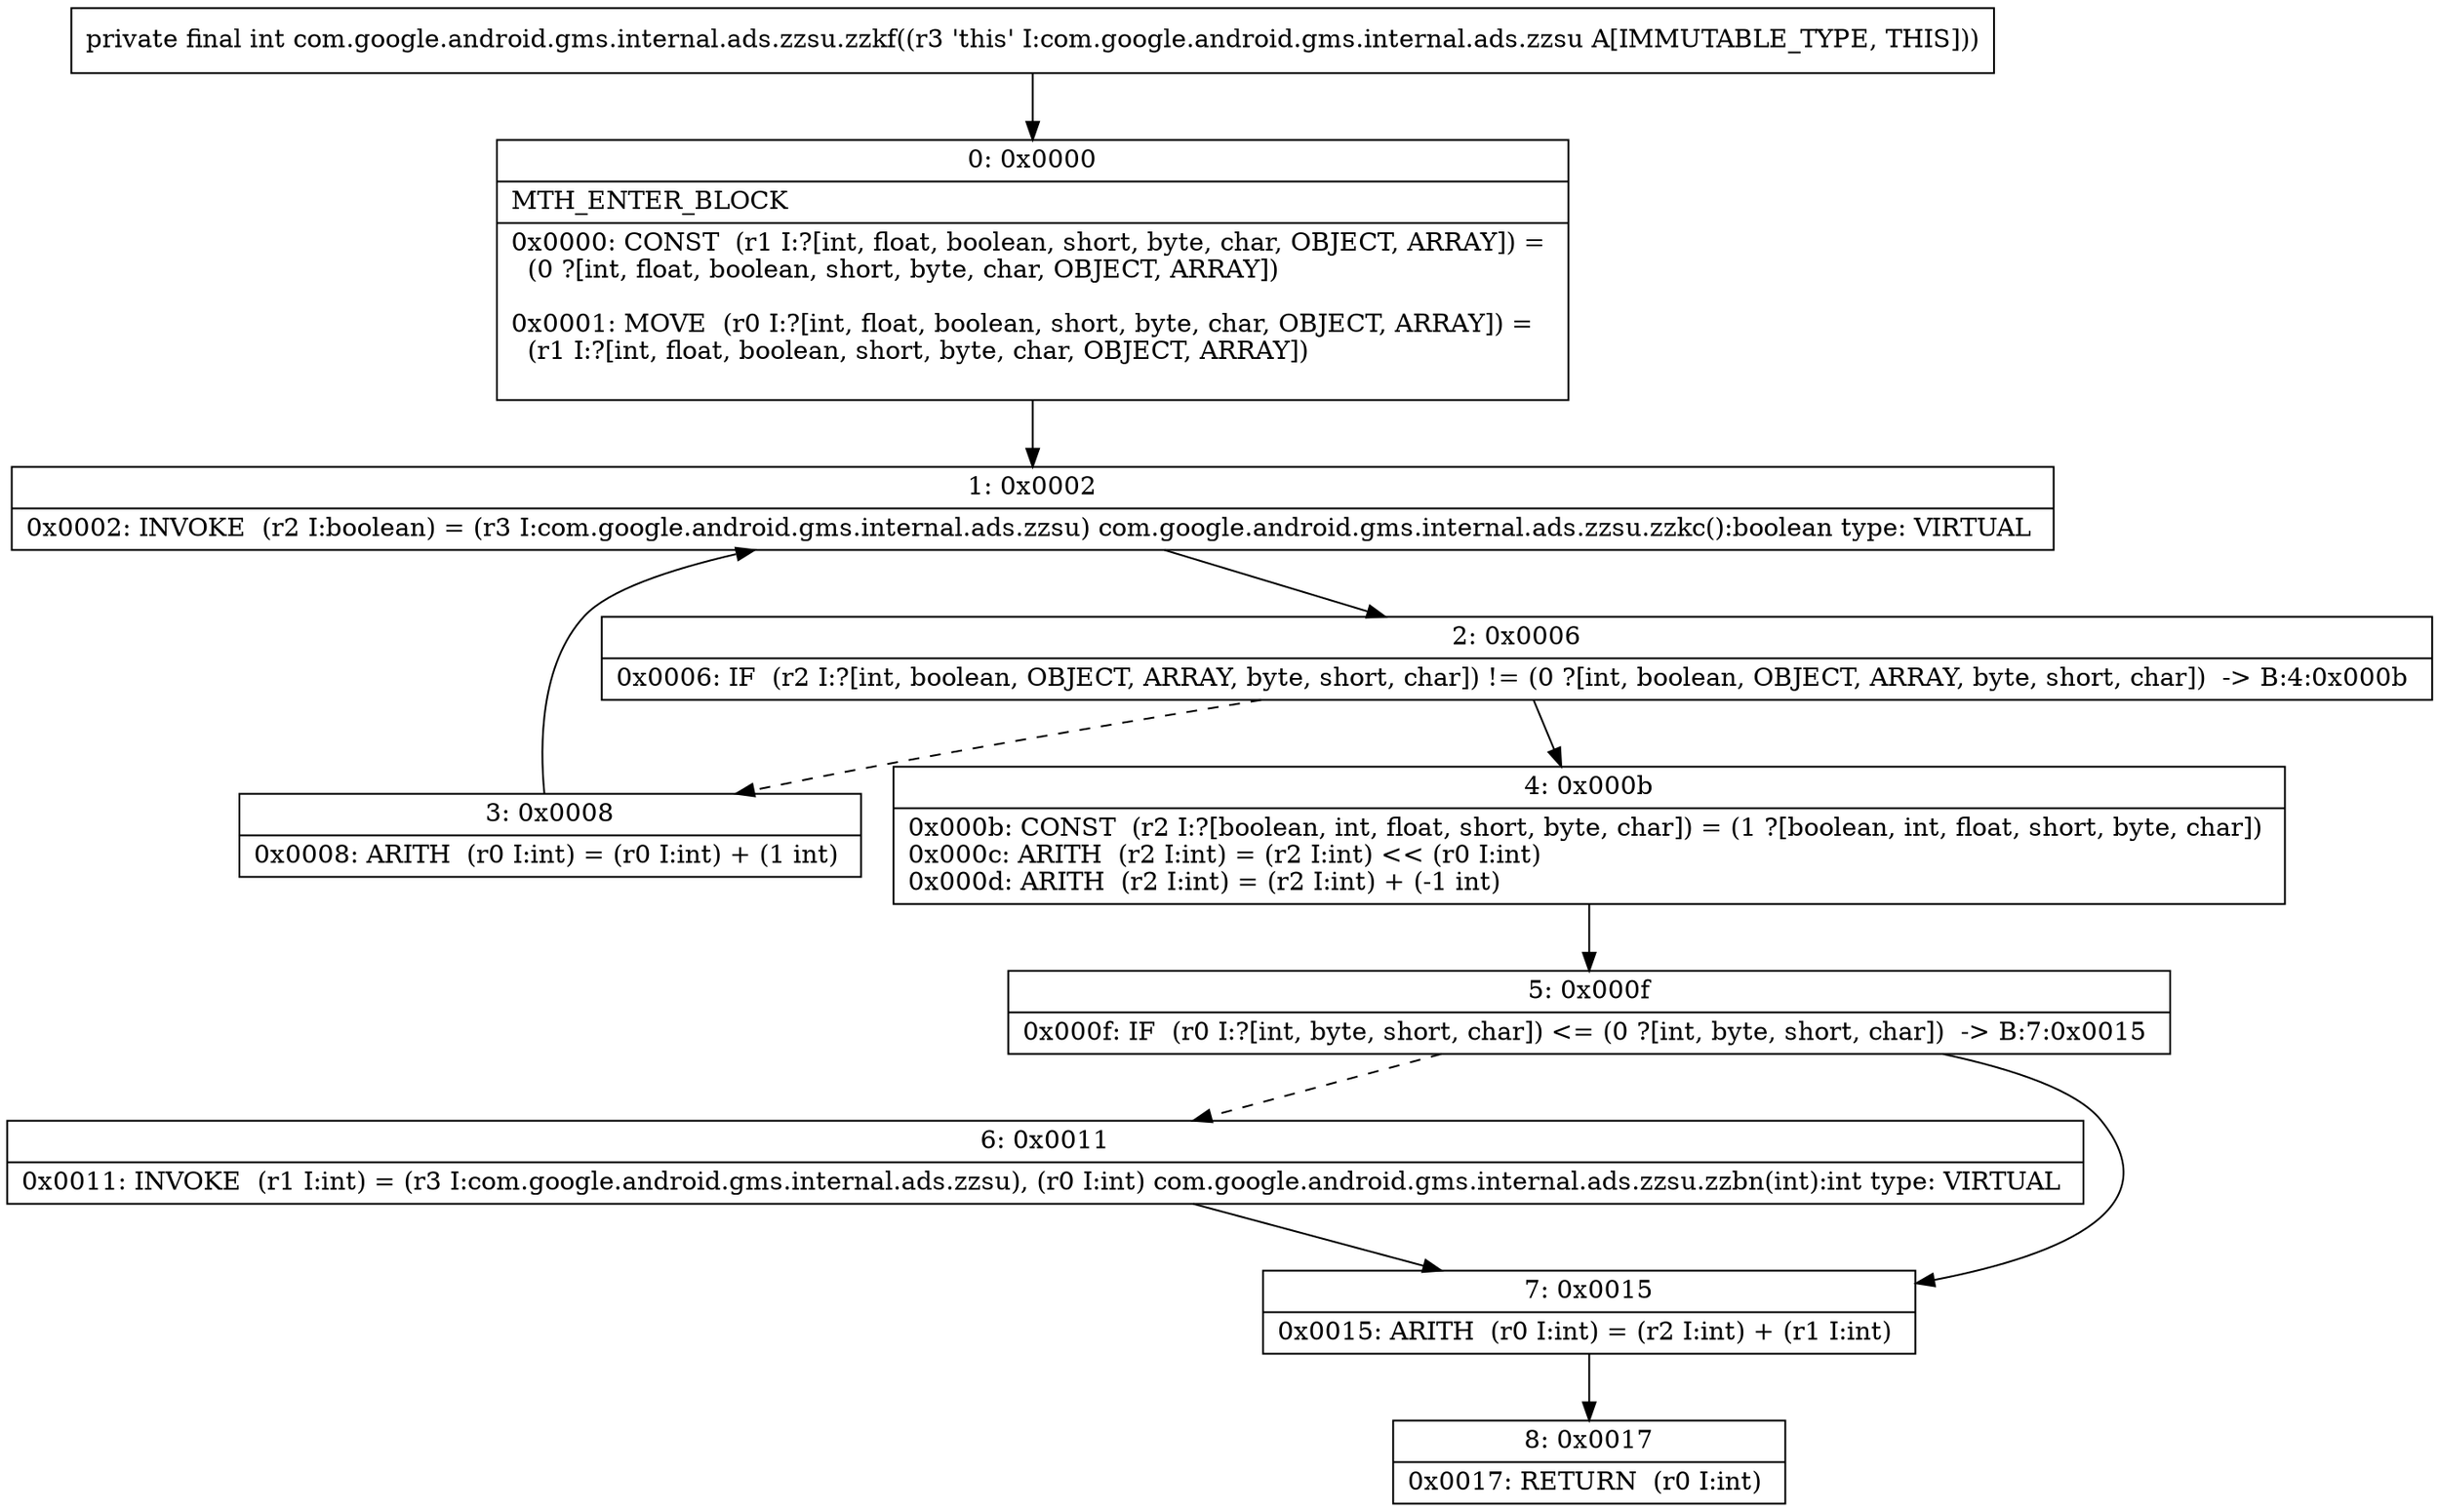 digraph "CFG forcom.google.android.gms.internal.ads.zzsu.zzkf()I" {
Node_0 [shape=record,label="{0\:\ 0x0000|MTH_ENTER_BLOCK\l|0x0000: CONST  (r1 I:?[int, float, boolean, short, byte, char, OBJECT, ARRAY]) = \l  (0 ?[int, float, boolean, short, byte, char, OBJECT, ARRAY])\l \l0x0001: MOVE  (r0 I:?[int, float, boolean, short, byte, char, OBJECT, ARRAY]) = \l  (r1 I:?[int, float, boolean, short, byte, char, OBJECT, ARRAY])\l \l}"];
Node_1 [shape=record,label="{1\:\ 0x0002|0x0002: INVOKE  (r2 I:boolean) = (r3 I:com.google.android.gms.internal.ads.zzsu) com.google.android.gms.internal.ads.zzsu.zzkc():boolean type: VIRTUAL \l}"];
Node_2 [shape=record,label="{2\:\ 0x0006|0x0006: IF  (r2 I:?[int, boolean, OBJECT, ARRAY, byte, short, char]) != (0 ?[int, boolean, OBJECT, ARRAY, byte, short, char])  \-\> B:4:0x000b \l}"];
Node_3 [shape=record,label="{3\:\ 0x0008|0x0008: ARITH  (r0 I:int) = (r0 I:int) + (1 int) \l}"];
Node_4 [shape=record,label="{4\:\ 0x000b|0x000b: CONST  (r2 I:?[boolean, int, float, short, byte, char]) = (1 ?[boolean, int, float, short, byte, char]) \l0x000c: ARITH  (r2 I:int) = (r2 I:int) \<\< (r0 I:int) \l0x000d: ARITH  (r2 I:int) = (r2 I:int) + (\-1 int) \l}"];
Node_5 [shape=record,label="{5\:\ 0x000f|0x000f: IF  (r0 I:?[int, byte, short, char]) \<= (0 ?[int, byte, short, char])  \-\> B:7:0x0015 \l}"];
Node_6 [shape=record,label="{6\:\ 0x0011|0x0011: INVOKE  (r1 I:int) = (r3 I:com.google.android.gms.internal.ads.zzsu), (r0 I:int) com.google.android.gms.internal.ads.zzsu.zzbn(int):int type: VIRTUAL \l}"];
Node_7 [shape=record,label="{7\:\ 0x0015|0x0015: ARITH  (r0 I:int) = (r2 I:int) + (r1 I:int) \l}"];
Node_8 [shape=record,label="{8\:\ 0x0017|0x0017: RETURN  (r0 I:int) \l}"];
MethodNode[shape=record,label="{private final int com.google.android.gms.internal.ads.zzsu.zzkf((r3 'this' I:com.google.android.gms.internal.ads.zzsu A[IMMUTABLE_TYPE, THIS])) }"];
MethodNode -> Node_0;
Node_0 -> Node_1;
Node_1 -> Node_2;
Node_2 -> Node_3[style=dashed];
Node_2 -> Node_4;
Node_3 -> Node_1;
Node_4 -> Node_5;
Node_5 -> Node_6[style=dashed];
Node_5 -> Node_7;
Node_6 -> Node_7;
Node_7 -> Node_8;
}

